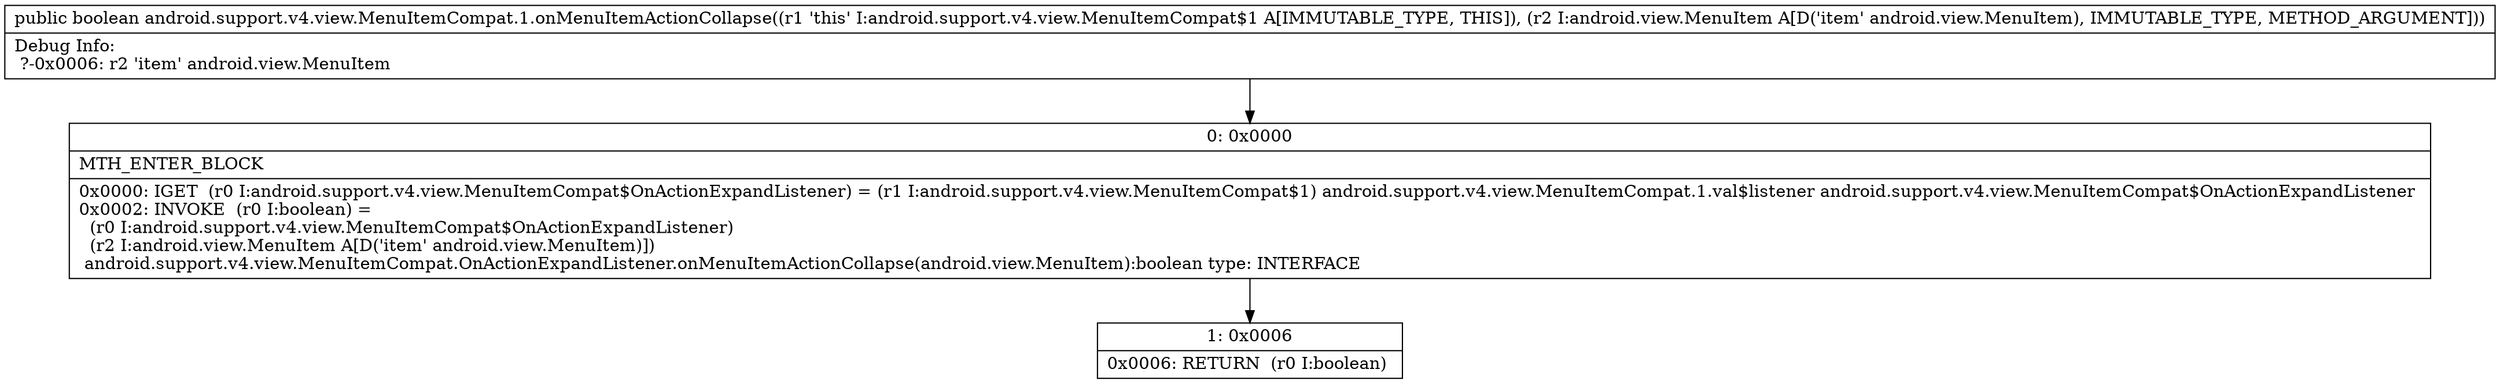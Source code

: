 digraph "CFG forandroid.support.v4.view.MenuItemCompat.1.onMenuItemActionCollapse(Landroid\/view\/MenuItem;)Z" {
Node_0 [shape=record,label="{0\:\ 0x0000|MTH_ENTER_BLOCK\l|0x0000: IGET  (r0 I:android.support.v4.view.MenuItemCompat$OnActionExpandListener) = (r1 I:android.support.v4.view.MenuItemCompat$1) android.support.v4.view.MenuItemCompat.1.val$listener android.support.v4.view.MenuItemCompat$OnActionExpandListener \l0x0002: INVOKE  (r0 I:boolean) = \l  (r0 I:android.support.v4.view.MenuItemCompat$OnActionExpandListener)\l  (r2 I:android.view.MenuItem A[D('item' android.view.MenuItem)])\l android.support.v4.view.MenuItemCompat.OnActionExpandListener.onMenuItemActionCollapse(android.view.MenuItem):boolean type: INTERFACE \l}"];
Node_1 [shape=record,label="{1\:\ 0x0006|0x0006: RETURN  (r0 I:boolean) \l}"];
MethodNode[shape=record,label="{public boolean android.support.v4.view.MenuItemCompat.1.onMenuItemActionCollapse((r1 'this' I:android.support.v4.view.MenuItemCompat$1 A[IMMUTABLE_TYPE, THIS]), (r2 I:android.view.MenuItem A[D('item' android.view.MenuItem), IMMUTABLE_TYPE, METHOD_ARGUMENT]))  | Debug Info:\l  ?\-0x0006: r2 'item' android.view.MenuItem\l}"];
MethodNode -> Node_0;
Node_0 -> Node_1;
}


